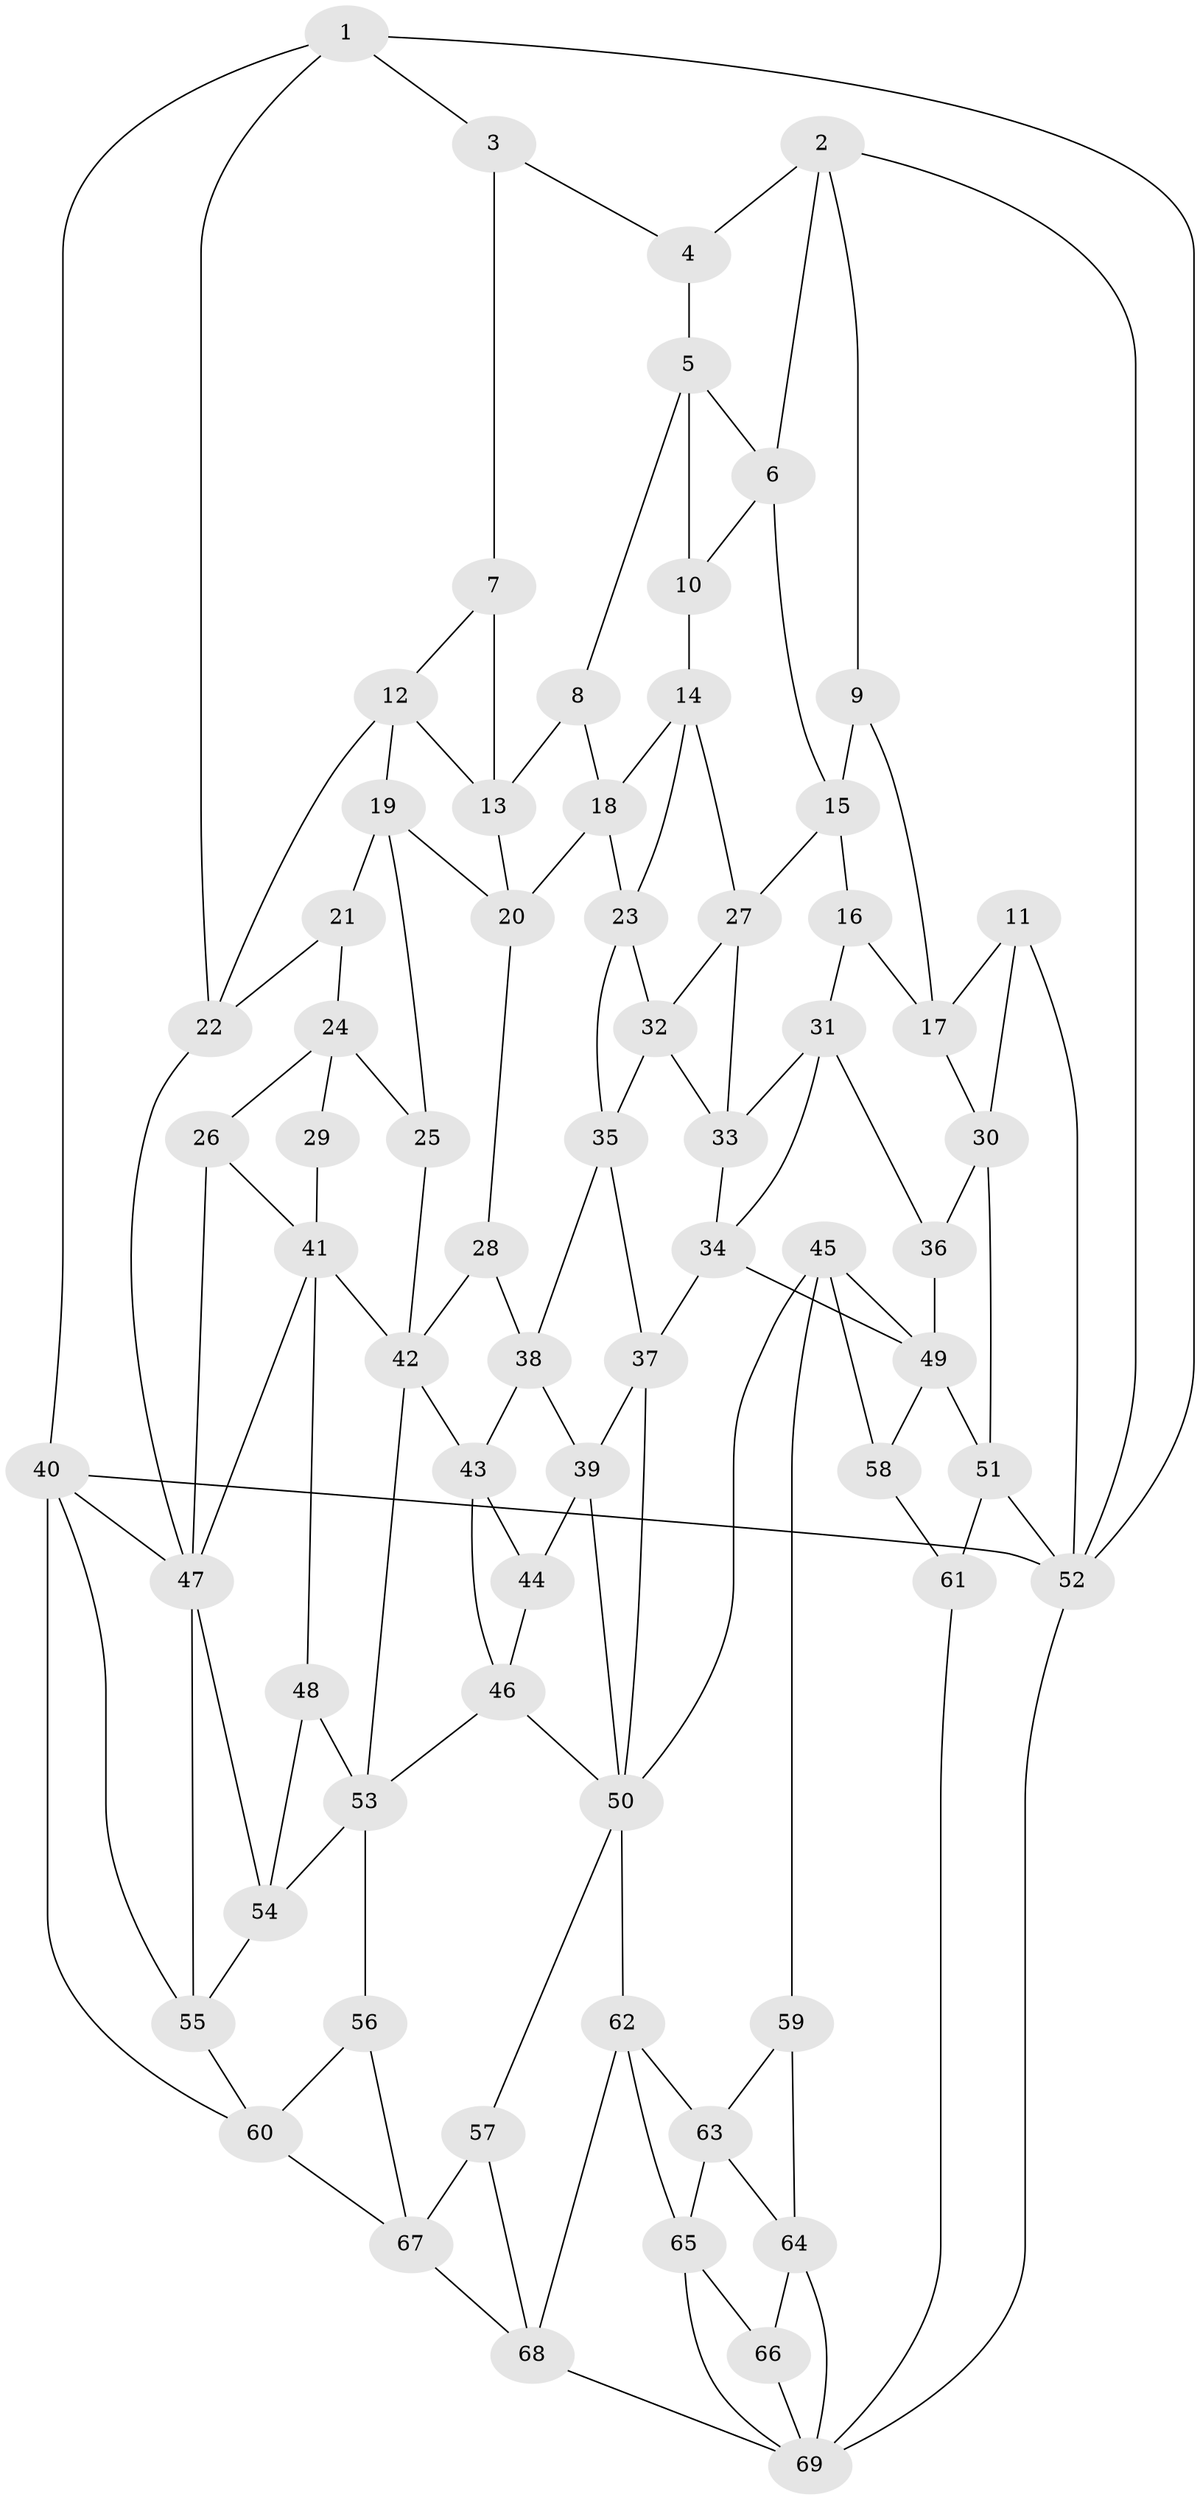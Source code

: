 // original degree distribution, {3: 0.014492753623188406, 6: 0.1956521739130435, 4: 0.21014492753623187, 5: 0.5797101449275363}
// Generated by graph-tools (version 1.1) at 2025/51/03/09/25 03:51:09]
// undirected, 69 vertices, 133 edges
graph export_dot {
graph [start="1"]
  node [color=gray90,style=filled];
  1;
  2;
  3;
  4;
  5;
  6;
  7;
  8;
  9;
  10;
  11;
  12;
  13;
  14;
  15;
  16;
  17;
  18;
  19;
  20;
  21;
  22;
  23;
  24;
  25;
  26;
  27;
  28;
  29;
  30;
  31;
  32;
  33;
  34;
  35;
  36;
  37;
  38;
  39;
  40;
  41;
  42;
  43;
  44;
  45;
  46;
  47;
  48;
  49;
  50;
  51;
  52;
  53;
  54;
  55;
  56;
  57;
  58;
  59;
  60;
  61;
  62;
  63;
  64;
  65;
  66;
  67;
  68;
  69;
  1 -- 3 [weight=1.0];
  1 -- 22 [weight=1.0];
  1 -- 40 [weight=1.0];
  1 -- 52 [weight=1.0];
  2 -- 4 [weight=1.0];
  2 -- 6 [weight=1.0];
  2 -- 9 [weight=1.0];
  2 -- 52 [weight=1.0];
  3 -- 4 [weight=1.0];
  3 -- 7 [weight=1.0];
  4 -- 5 [weight=1.0];
  5 -- 6 [weight=1.0];
  5 -- 8 [weight=1.0];
  5 -- 10 [weight=1.0];
  6 -- 10 [weight=1.0];
  6 -- 15 [weight=1.0];
  7 -- 12 [weight=1.0];
  7 -- 13 [weight=1.0];
  8 -- 13 [weight=1.0];
  8 -- 18 [weight=1.0];
  9 -- 15 [weight=1.0];
  9 -- 17 [weight=1.0];
  10 -- 14 [weight=1.0];
  11 -- 17 [weight=1.0];
  11 -- 30 [weight=1.0];
  11 -- 52 [weight=1.0];
  12 -- 13 [weight=1.0];
  12 -- 19 [weight=1.0];
  12 -- 22 [weight=1.0];
  13 -- 20 [weight=1.0];
  14 -- 18 [weight=1.0];
  14 -- 23 [weight=1.0];
  14 -- 27 [weight=1.0];
  15 -- 16 [weight=1.0];
  15 -- 27 [weight=1.0];
  16 -- 17 [weight=1.0];
  16 -- 31 [weight=1.0];
  17 -- 30 [weight=1.0];
  18 -- 20 [weight=1.0];
  18 -- 23 [weight=1.0];
  19 -- 20 [weight=1.0];
  19 -- 21 [weight=1.0];
  19 -- 25 [weight=1.0];
  20 -- 28 [weight=1.0];
  21 -- 22 [weight=1.0];
  21 -- 24 [weight=1.0];
  22 -- 47 [weight=1.0];
  23 -- 32 [weight=1.0];
  23 -- 35 [weight=1.0];
  24 -- 25 [weight=1.0];
  24 -- 26 [weight=1.0];
  24 -- 29 [weight=1.0];
  25 -- 42 [weight=1.0];
  26 -- 41 [weight=1.0];
  26 -- 47 [weight=1.0];
  27 -- 32 [weight=1.0];
  27 -- 33 [weight=1.0];
  28 -- 38 [weight=1.0];
  28 -- 42 [weight=1.0];
  29 -- 41 [weight=2.0];
  30 -- 36 [weight=1.0];
  30 -- 51 [weight=1.0];
  31 -- 33 [weight=1.0];
  31 -- 34 [weight=1.0];
  31 -- 36 [weight=1.0];
  32 -- 33 [weight=1.0];
  32 -- 35 [weight=1.0];
  33 -- 34 [weight=1.0];
  34 -- 37 [weight=1.0];
  34 -- 49 [weight=1.0];
  35 -- 37 [weight=1.0];
  35 -- 38 [weight=1.0];
  36 -- 49 [weight=2.0];
  37 -- 39 [weight=1.0];
  37 -- 50 [weight=1.0];
  38 -- 39 [weight=1.0];
  38 -- 43 [weight=1.0];
  39 -- 44 [weight=1.0];
  39 -- 50 [weight=1.0];
  40 -- 47 [weight=1.0];
  40 -- 52 [weight=1.0];
  40 -- 55 [weight=1.0];
  40 -- 60 [weight=1.0];
  41 -- 42 [weight=1.0];
  41 -- 47 [weight=1.0];
  41 -- 48 [weight=1.0];
  42 -- 43 [weight=2.0];
  42 -- 53 [weight=1.0];
  43 -- 44 [weight=1.0];
  43 -- 46 [weight=1.0];
  44 -- 46 [weight=1.0];
  45 -- 49 [weight=1.0];
  45 -- 50 [weight=1.0];
  45 -- 58 [weight=1.0];
  45 -- 59 [weight=1.0];
  46 -- 50 [weight=1.0];
  46 -- 53 [weight=1.0];
  47 -- 54 [weight=1.0];
  47 -- 55 [weight=1.0];
  48 -- 53 [weight=2.0];
  48 -- 54 [weight=1.0];
  49 -- 51 [weight=1.0];
  49 -- 58 [weight=1.0];
  50 -- 57 [weight=1.0];
  50 -- 62 [weight=1.0];
  51 -- 52 [weight=1.0];
  51 -- 61 [weight=2.0];
  52 -- 69 [weight=1.0];
  53 -- 54 [weight=1.0];
  53 -- 56 [weight=1.0];
  54 -- 55 [weight=1.0];
  55 -- 60 [weight=1.0];
  56 -- 60 [weight=1.0];
  56 -- 67 [weight=1.0];
  57 -- 67 [weight=1.0];
  57 -- 68 [weight=1.0];
  58 -- 61 [weight=1.0];
  59 -- 63 [weight=1.0];
  59 -- 64 [weight=1.0];
  60 -- 67 [weight=1.0];
  61 -- 69 [weight=1.0];
  62 -- 63 [weight=1.0];
  62 -- 65 [weight=1.0];
  62 -- 68 [weight=1.0];
  63 -- 64 [weight=1.0];
  63 -- 65 [weight=1.0];
  64 -- 66 [weight=1.0];
  64 -- 69 [weight=1.0];
  65 -- 66 [weight=1.0];
  65 -- 69 [weight=1.0];
  66 -- 69 [weight=1.0];
  67 -- 68 [weight=1.0];
  68 -- 69 [weight=1.0];
}
